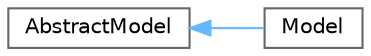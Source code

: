 digraph "Graphical Class Hierarchy"
{
 // LATEX_PDF_SIZE
  bgcolor="transparent";
  edge [fontname=Helvetica,fontsize=10,labelfontname=Helvetica,labelfontsize=10];
  node [fontname=Helvetica,fontsize=10,shape=box,height=0.2,width=0.4];
  rankdir="LR";
  Node0 [id="Node000000",label="AbstractModel",height=0.2,width=0.4,color="grey40", fillcolor="white", style="filled",URL="$class_abstract_model.html",tooltip="Abstract class that represent a Model."];
  Node0 -> Node1 [id="edge2_Node000000_Node000001",dir="back",color="steelblue1",style="solid",tooltip=" "];
  Node1 [id="Node000001",label="Model",height=0.2,width=0.4,color="grey40", fillcolor="white", style="filled",URL="$class_model.html",tooltip="Model class that stores the systems, flows and variables."];
}
